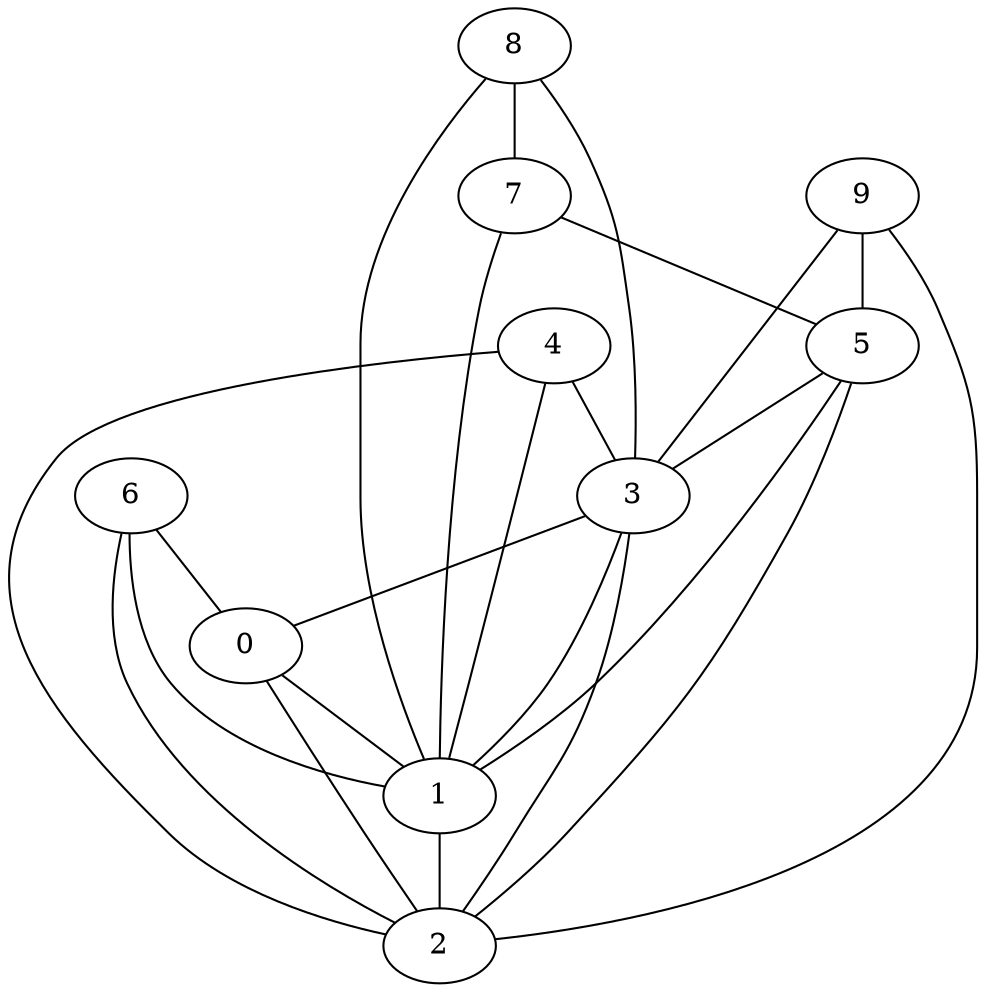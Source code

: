graph {
    0 [ label = "0" ]
    1 [ label = "1" ]
    2 [ label = "2" ]
    3 [ label = "3" ]
    4 [ label = "4" ]
    5 [ label = "5" ]
    6 [ label = "6" ]
    7 [ label = "7" ]
    8 [ label = "8" ]
    9 [ label = "9" ]
    0 -- 1 [ ]
    0 -- 2 [ ]
    1 -- 2 [ ]
    3 -- 0 [ ]
    3 -- 1 [ ]
    3 -- 2 [ ]
    4 -- 1 [ ]
    4 -- 2 [ ]
    4 -- 3 [ ]
    5 -- 1 [ ]
    5 -- 2 [ ]
    5 -- 3 [ ]
    6 -- 0 [ ]
    6 -- 1 [ ]
    6 -- 2 [ ]
    7 -- 1 [ ]
    9 -- 5 [ ]
    7 -- 5 [ ]
    8 -- 1 [ ]
    8 -- 3 [ ]
    8 -- 7 [ ]
    9 -- 2 [ ]
    9 -- 3 [ ]
}
